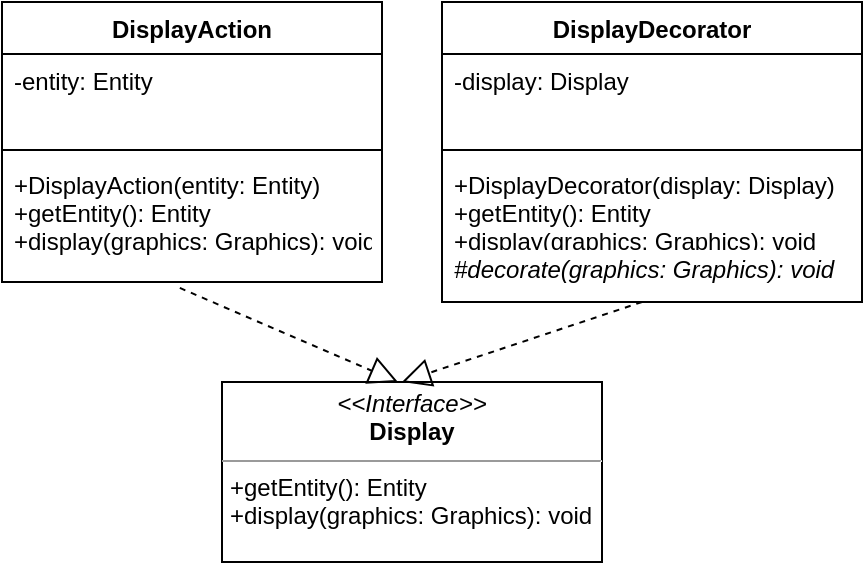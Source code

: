<mxfile version="13.9.9" type="device"><diagram id="JoFQByJw2eYLuY0I7_IH" name="Page-1"><mxGraphModel dx="852" dy="494" grid="1" gridSize="10" guides="1" tooltips="1" connect="1" arrows="1" fold="1" page="1" pageScale="1" pageWidth="850" pageHeight="1100" math="0" shadow="0"><root><mxCell id="0"/><mxCell id="1" parent="0"/><mxCell id="b1nT_rkuJrMs0i4mq1yK-100" value="DisplayAction" style="swimlane;fontStyle=1;align=center;verticalAlign=top;childLayout=stackLayout;horizontal=1;startSize=26;horizontalStack=0;resizeParent=1;resizeParentMax=0;resizeLast=0;collapsible=1;marginBottom=0;" parent="1" vertex="1"><mxGeometry x="180" y="150" width="190" height="140" as="geometry"/></mxCell><mxCell id="b1nT_rkuJrMs0i4mq1yK-101" value="-entity: Entity&#10;" style="text;strokeColor=none;fillColor=none;align=left;verticalAlign=top;spacingLeft=4;spacingRight=4;overflow=hidden;rotatable=0;points=[[0,0.5],[1,0.5]];portConstraint=eastwest;" parent="b1nT_rkuJrMs0i4mq1yK-100" vertex="1"><mxGeometry y="26" width="190" height="44" as="geometry"/></mxCell><mxCell id="b1nT_rkuJrMs0i4mq1yK-102" value="" style="line;strokeWidth=1;fillColor=none;align=left;verticalAlign=middle;spacingTop=-1;spacingLeft=3;spacingRight=3;rotatable=0;labelPosition=right;points=[];portConstraint=eastwest;" parent="b1nT_rkuJrMs0i4mq1yK-100" vertex="1"><mxGeometry y="70" width="190" height="8" as="geometry"/></mxCell><mxCell id="b1nT_rkuJrMs0i4mq1yK-108" value="+DisplayAction(entity: Entity)&#10;+getEntity(): Entity&#10;+display(graphics: Graphics): void" style="text;strokeColor=none;fillColor=none;align=left;verticalAlign=top;spacingLeft=4;spacingRight=4;overflow=hidden;rotatable=0;points=[[0,0.5],[1,0.5]];portConstraint=eastwest;fontStyle=0" parent="b1nT_rkuJrMs0i4mq1yK-100" vertex="1"><mxGeometry y="78" width="190" height="62" as="geometry"/></mxCell><mxCell id="b1nT_rkuJrMs0i4mq1yK-111" value="DisplayDecorator" style="swimlane;fontStyle=1;align=center;verticalAlign=top;childLayout=stackLayout;horizontal=1;startSize=26;horizontalStack=0;resizeParent=1;resizeParentMax=0;resizeLast=0;collapsible=1;marginBottom=0;" parent="1" vertex="1"><mxGeometry x="400" y="150" width="210" height="150" as="geometry"/></mxCell><mxCell id="b1nT_rkuJrMs0i4mq1yK-112" value="-display: Display" style="text;strokeColor=none;fillColor=none;align=left;verticalAlign=top;spacingLeft=4;spacingRight=4;overflow=hidden;rotatable=0;points=[[0,0.5],[1,0.5]];portConstraint=eastwest;" parent="b1nT_rkuJrMs0i4mq1yK-111" vertex="1"><mxGeometry y="26" width="210" height="44" as="geometry"/></mxCell><mxCell id="b1nT_rkuJrMs0i4mq1yK-113" value="" style="line;strokeWidth=1;fillColor=none;align=left;verticalAlign=middle;spacingTop=-1;spacingLeft=3;spacingRight=3;rotatable=0;labelPosition=right;points=[];portConstraint=eastwest;" parent="b1nT_rkuJrMs0i4mq1yK-111" vertex="1"><mxGeometry y="70" width="210" height="8" as="geometry"/></mxCell><mxCell id="b1nT_rkuJrMs0i4mq1yK-114" value="+DisplayDecorator(display: Display)&#10;+getEntity(): Entity&#10;+display(graphics: Graphics): void" style="text;strokeColor=none;fillColor=none;align=left;verticalAlign=top;spacingLeft=4;spacingRight=4;overflow=hidden;rotatable=0;points=[[0,0.5],[1,0.5]];portConstraint=eastwest;fontStyle=0" parent="b1nT_rkuJrMs0i4mq1yK-111" vertex="1"><mxGeometry y="78" width="210" height="42" as="geometry"/></mxCell><mxCell id="b1nT_rkuJrMs0i4mq1yK-115" value="#decorate(graphics: Graphics): void" style="text;strokeColor=none;fillColor=none;align=left;verticalAlign=top;spacingLeft=4;spacingRight=4;overflow=hidden;rotatable=0;points=[[0,0.5],[1,0.5]];portConstraint=eastwest;fontStyle=2" parent="b1nT_rkuJrMs0i4mq1yK-111" vertex="1"><mxGeometry y="120" width="210" height="30" as="geometry"/></mxCell><mxCell id="b1nT_rkuJrMs0i4mq1yK-116" value="&lt;p style=&quot;margin: 0px ; margin-top: 4px ; text-align: center&quot;&gt;&lt;i&gt;&amp;lt;&amp;lt;Interface&amp;gt;&amp;gt;&lt;/i&gt;&lt;br&gt;&lt;b&gt;Display&lt;/b&gt;&lt;/p&gt;&lt;hr size=&quot;1&quot;&gt;&lt;p style=&quot;margin: 0px ; margin-left: 4px&quot;&gt;+getEntity(): Entity&lt;/p&gt;&lt;p style=&quot;margin: 0px ; margin-left: 4px&quot;&gt;+display(graphics: Graphics): void&lt;br&gt;&lt;/p&gt;" style="verticalAlign=top;align=left;overflow=fill;fontSize=12;fontFamily=Helvetica;html=1;" parent="1" vertex="1"><mxGeometry x="290" y="340" width="190" height="90" as="geometry"/></mxCell><mxCell id="b1nT_rkuJrMs0i4mq1yK-117" value="" style="endArrow=block;dashed=1;endFill=0;endSize=12;html=1;exitX=0.468;exitY=1.048;exitDx=0;exitDy=0;exitPerimeter=0;entryX=0.463;entryY=0;entryDx=0;entryDy=0;entryPerimeter=0;" parent="1" source="b1nT_rkuJrMs0i4mq1yK-108" target="b1nT_rkuJrMs0i4mq1yK-116" edge="1"><mxGeometry width="160" relative="1" as="geometry"><mxPoint x="310" y="310" as="sourcePoint"/><mxPoint x="470" y="310" as="targetPoint"/></mxGeometry></mxCell><mxCell id="o4FCRZIQbADt0N3rSrL6-1" value="" style="endArrow=block;dashed=1;endFill=0;endSize=12;html=1;" edge="1" parent="1"><mxGeometry width="160" relative="1" as="geometry"><mxPoint x="500" y="300" as="sourcePoint"/><mxPoint x="380" y="340" as="targetPoint"/></mxGeometry></mxCell></root></mxGraphModel></diagram></mxfile>